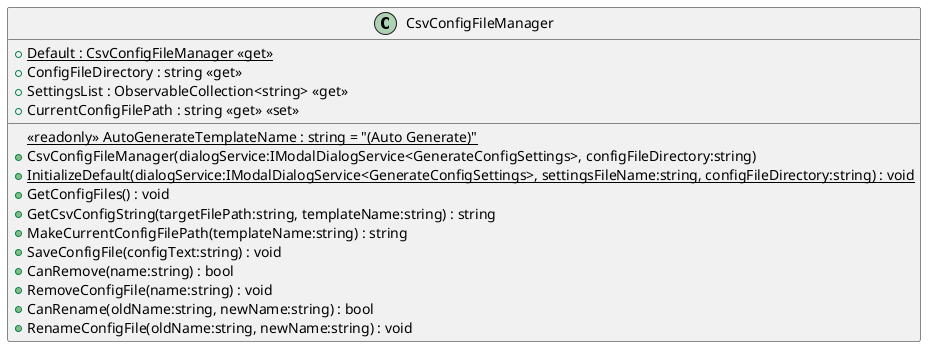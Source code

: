 @startuml
class CsvConfigFileManager {
    {static} <<readonly>> AutoGenerateTemplateName : string = "(Auto Generate)"
    + {static} Default : CsvConfigFileManager <<get>>
    + ConfigFileDirectory : string <<get>>
    + SettingsList : ObservableCollection<string> <<get>>
    + CurrentConfigFilePath : string <<get>> <<set>>
    + CsvConfigFileManager(dialogService:IModalDialogService<GenerateConfigSettings>, configFileDirectory:string)
    + {static} InitializeDefault(dialogService:IModalDialogService<GenerateConfigSettings>, settingsFileName:string, configFileDirectory:string) : void
    + GetConfigFiles() : void
    + GetCsvConfigString(targetFilePath:string, templateName:string) : string
    + MakeCurrentConfigFilePath(templateName:string) : string
    + SaveConfigFile(configText:string) : void
    + CanRemove(name:string) : bool
    + RemoveConfigFile(name:string) : void
    + CanRename(oldName:string, newName:string) : bool
    + RenameConfigFile(oldName:string, newName:string) : void
}
@enduml
